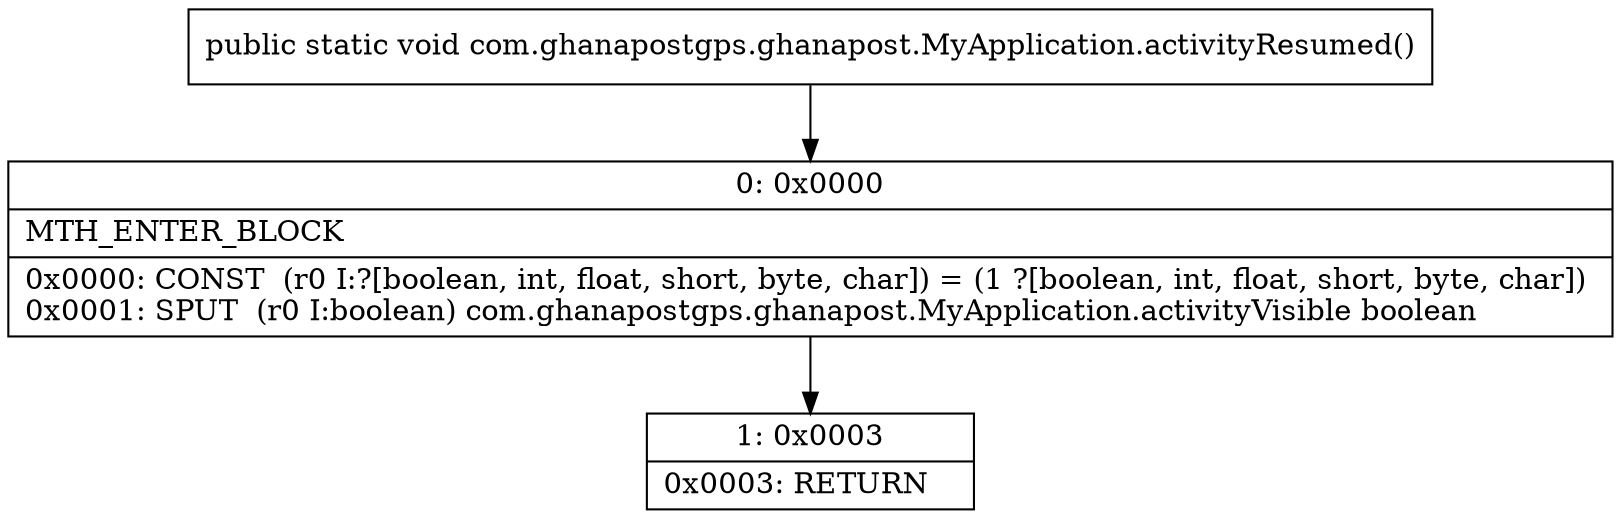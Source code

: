digraph "CFG forcom.ghanapostgps.ghanapost.MyApplication.activityResumed()V" {
Node_0 [shape=record,label="{0\:\ 0x0000|MTH_ENTER_BLOCK\l|0x0000: CONST  (r0 I:?[boolean, int, float, short, byte, char]) = (1 ?[boolean, int, float, short, byte, char]) \l0x0001: SPUT  (r0 I:boolean) com.ghanapostgps.ghanapost.MyApplication.activityVisible boolean \l}"];
Node_1 [shape=record,label="{1\:\ 0x0003|0x0003: RETURN   \l}"];
MethodNode[shape=record,label="{public static void com.ghanapostgps.ghanapost.MyApplication.activityResumed() }"];
MethodNode -> Node_0;
Node_0 -> Node_1;
}

